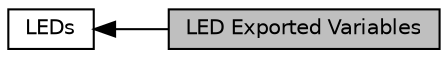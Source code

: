 digraph "LED Exported Variables"
{
  edge [fontname="Helvetica",fontsize="10",labelfontname="Helvetica",labelfontsize="10"];
  node [fontname="Helvetica",fontsize="10",shape=record];
  rankdir=LR;
  Node1 [label="LEDs",height=0.2,width=0.4,color="black", fillcolor="white", style="filled",URL="$group___s_d___l_e_d.html",tooltip="LED configuration and output control. "];
  Node0 [label="LED Exported Variables",height=0.2,width=0.4,color="black", fillcolor="grey75", style="filled", fontcolor="black"];
  Node1->Node0 [shape=plaintext, dir="back", style="solid"];
}
